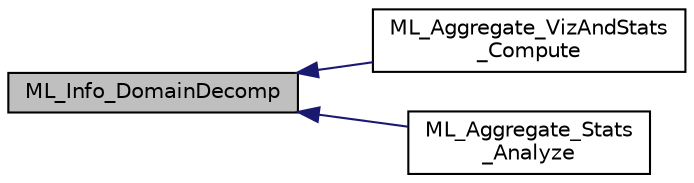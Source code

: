 digraph "ML_Info_DomainDecomp"
{
  edge [fontname="Helvetica",fontsize="10",labelfontname="Helvetica",labelfontsize="10"];
  node [fontname="Helvetica",fontsize="10",shape=record];
  rankdir="LR";
  Node214 [label="ML_Info_DomainDecomp",height=0.2,width=0.4,color="black", fillcolor="grey75", style="filled", fontcolor="black"];
  Node214 -> Node215 [dir="back",color="midnightblue",fontsize="10",style="solid",fontname="Helvetica"];
  Node215 [label="ML_Aggregate_VizAndStats\l_Compute",height=0.2,width=0.4,color="black", fillcolor="white", style="filled",URL="$d2/d3c/ml__agg__info_8h.html#a8fdd4dec8e67a35b8d673b9b521c6f01",tooltip="visualize aggregates and compute some statistics on the aggregates, like their diameter and number of..."];
  Node214 -> Node216 [dir="back",color="midnightblue",fontsize="10",style="solid",fontname="Helvetica"];
  Node216 [label="ML_Aggregate_Stats\l_Analyze",height=0.2,width=0.4,color="black", fillcolor="white", style="filled",URL="$d2/d3c/ml__agg__info_8h.html#abd27d374c828bffaf682d13c9edf6dee"];
}
